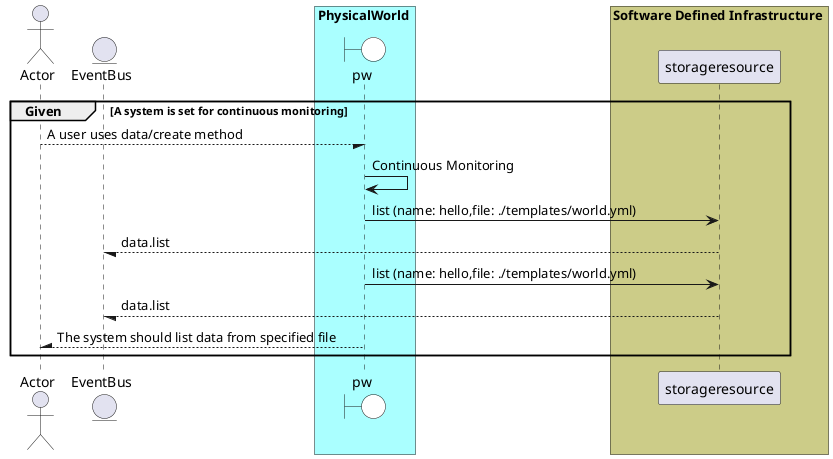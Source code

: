 @startuml


actor "Actor"


entity EventBus

box PhysicalWorld #aaffff
    boundary pw #white
end box


box Software Defined Infrastructure #cccc88
            participant storageresource
    end box

group Given [A system is set for continuous monitoring]

"Actor" --/ pw: A user uses data/create method
"pw" -> pw: Continuous Monitoring

    pw -> "storageresource": list (name: hello,file: ./templates/world.yml)

    "storageresource" --/ EventBus: data.list

    pw -> "storageresource": list (name: hello,file: ./templates/world.yml)

    "storageresource" --/ EventBus: data.list



"Actor" /-- pw: The system should list data from specified file


end

@enduml
